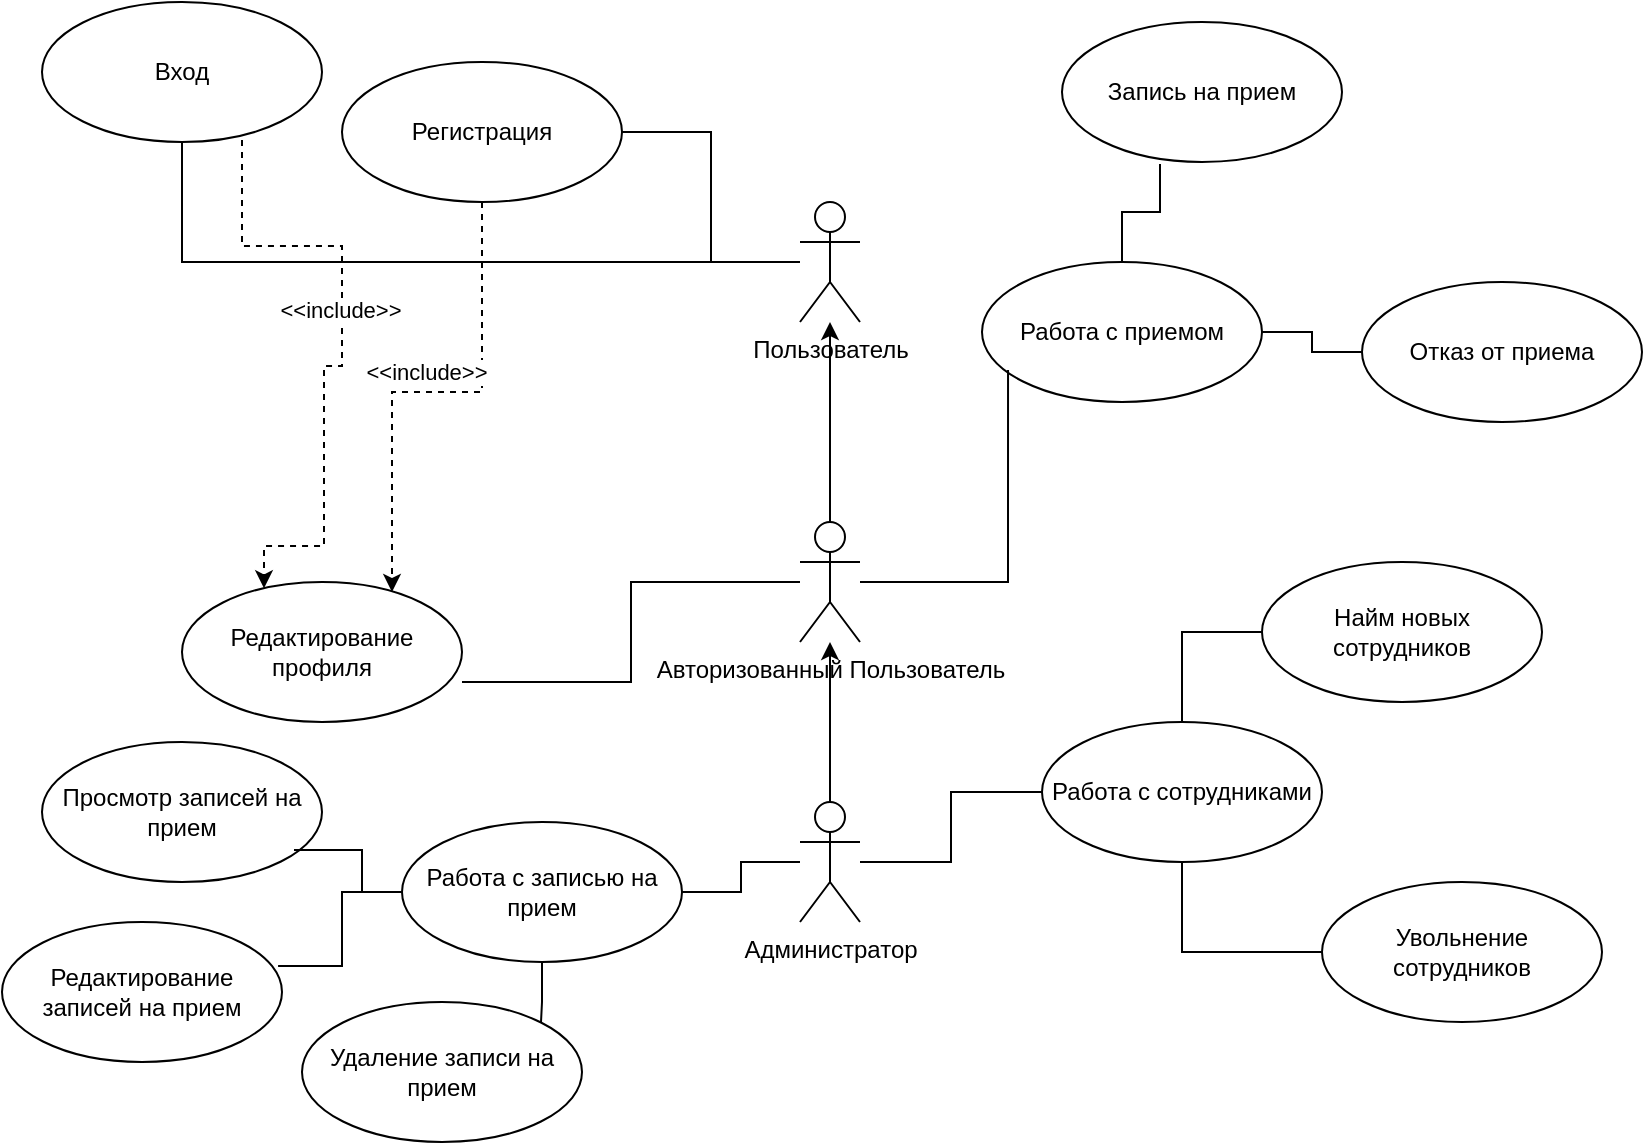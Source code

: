 <mxfile version="22.1.11" type="github">
  <diagram name="Страница — 1" id="c8BIlOREYEmRnEhv_TvF">
    <mxGraphModel dx="1073" dy="596" grid="1" gridSize="10" guides="1" tooltips="1" connect="1" arrows="1" fold="1" page="1" pageScale="1" pageWidth="827" pageHeight="1169" math="0" shadow="0">
      <root>
        <mxCell id="0" />
        <mxCell id="1" parent="0" />
        <mxCell id="hYRrr4-Sz4BPJRICMvsv-11" style="edgeStyle=orthogonalEdgeStyle;rounded=0;orthogonalLoop=1;jettySize=auto;html=1;entryX=1;entryY=0.5;entryDx=0;entryDy=0;endArrow=none;endFill=0;" parent="1" source="hYRrr4-Sz4BPJRICMvsv-1" target="hYRrr4-Sz4BPJRICMvsv-10" edge="1">
          <mxGeometry relative="1" as="geometry" />
        </mxCell>
        <mxCell id="hYRrr4-Sz4BPJRICMvsv-19" style="edgeStyle=orthogonalEdgeStyle;rounded=0;orthogonalLoop=1;jettySize=auto;html=1;endArrow=none;endFill=0;" parent="1" source="hYRrr4-Sz4BPJRICMvsv-1" target="hYRrr4-Sz4BPJRICMvsv-12" edge="1">
          <mxGeometry relative="1" as="geometry" />
        </mxCell>
        <mxCell id="hYRrr4-Sz4BPJRICMvsv-1" value="Пользователь&lt;br&gt;" style="shape=umlActor;verticalLabelPosition=bottom;verticalAlign=top;html=1;outlineConnect=0;" parent="1" vertex="1">
          <mxGeometry x="399" y="120" width="30" height="60" as="geometry" />
        </mxCell>
        <mxCell id="Z6MCVUULJ2Cn2pVvP5oY-2" style="edgeStyle=orthogonalEdgeStyle;rounded=0;orthogonalLoop=1;jettySize=auto;html=1;" edge="1" parent="1" source="hYRrr4-Sz4BPJRICMvsv-5" target="hYRrr4-Sz4BPJRICMvsv-1">
          <mxGeometry relative="1" as="geometry" />
        </mxCell>
        <mxCell id="hYRrr4-Sz4BPJRICMvsv-5" value="Авторизованный Пользователь" style="shape=umlActor;verticalLabelPosition=bottom;verticalAlign=top;html=1;outlineConnect=0;" parent="1" vertex="1">
          <mxGeometry x="399" y="280" width="30" height="60" as="geometry" />
        </mxCell>
        <mxCell id="hYRrr4-Sz4BPJRICMvsv-32" style="edgeStyle=orthogonalEdgeStyle;rounded=0;orthogonalLoop=1;jettySize=auto;html=1;entryX=0;entryY=0.5;entryDx=0;entryDy=0;endArrow=none;endFill=0;" parent="1" source="hYRrr4-Sz4BPJRICMvsv-7" target="hYRrr4-Sz4BPJRICMvsv-27" edge="1">
          <mxGeometry relative="1" as="geometry" />
        </mxCell>
        <mxCell id="hYRrr4-Sz4BPJRICMvsv-38" style="edgeStyle=orthogonalEdgeStyle;rounded=0;orthogonalLoop=1;jettySize=auto;html=1;endArrow=none;endFill=0;" parent="1" source="hYRrr4-Sz4BPJRICMvsv-7" target="hYRrr4-Sz4BPJRICMvsv-37" edge="1">
          <mxGeometry relative="1" as="geometry" />
        </mxCell>
        <mxCell id="Z6MCVUULJ2Cn2pVvP5oY-1" style="edgeStyle=orthogonalEdgeStyle;rounded=0;orthogonalLoop=1;jettySize=auto;html=1;" edge="1" parent="1" source="hYRrr4-Sz4BPJRICMvsv-7" target="hYRrr4-Sz4BPJRICMvsv-5">
          <mxGeometry relative="1" as="geometry" />
        </mxCell>
        <mxCell id="hYRrr4-Sz4BPJRICMvsv-7" value="Администратор" style="shape=umlActor;verticalLabelPosition=bottom;verticalAlign=top;html=1;outlineConnect=0;" parent="1" vertex="1">
          <mxGeometry x="399" y="420" width="30" height="60" as="geometry" />
        </mxCell>
        <mxCell id="hYRrr4-Sz4BPJRICMvsv-10" value="Регистрация" style="ellipse;whiteSpace=wrap;html=1;" parent="1" vertex="1">
          <mxGeometry x="170" y="50" width="140" height="70" as="geometry" />
        </mxCell>
        <mxCell id="hYRrr4-Sz4BPJRICMvsv-14" style="edgeStyle=orthogonalEdgeStyle;rounded=0;orthogonalLoop=1;jettySize=auto;html=1;dashed=1;exitX=0.607;exitY=0.971;exitDx=0;exitDy=0;exitPerimeter=0;" parent="1" target="hYRrr4-Sz4BPJRICMvsv-13" edge="1">
          <mxGeometry relative="1" as="geometry">
            <mxPoint x="114.98" y="70.0" as="sourcePoint" />
            <mxPoint x="130.503" y="302.281" as="targetPoint" />
            <Array as="points">
              <mxPoint x="120" y="70" />
              <mxPoint x="120" y="142" />
              <mxPoint x="170" y="142" />
              <mxPoint x="170" y="202" />
              <mxPoint x="161" y="202" />
              <mxPoint x="161" y="292" />
              <mxPoint x="131" y="292" />
            </Array>
          </mxGeometry>
        </mxCell>
        <mxCell id="hYRrr4-Sz4BPJRICMvsv-16" value="&amp;lt;&amp;lt;include&amp;gt;&amp;gt;" style="edgeLabel;html=1;align=center;verticalAlign=middle;resizable=0;points=[];" parent="hYRrr4-Sz4BPJRICMvsv-14" vertex="1" connectable="0">
          <mxGeometry x="0.022" y="-4" relative="1" as="geometry">
            <mxPoint x="3" y="-14" as="offset" />
          </mxGeometry>
        </mxCell>
        <mxCell id="hYRrr4-Sz4BPJRICMvsv-12" value="Вход" style="ellipse;whiteSpace=wrap;html=1;" parent="1" vertex="1">
          <mxGeometry x="20" y="20" width="140" height="70" as="geometry" />
        </mxCell>
        <mxCell id="hYRrr4-Sz4BPJRICMvsv-13" value="Редактирование профиля" style="ellipse;whiteSpace=wrap;html=1;" parent="1" vertex="1">
          <mxGeometry x="90" y="310" width="140" height="70" as="geometry" />
        </mxCell>
        <mxCell id="hYRrr4-Sz4BPJRICMvsv-15" style="edgeStyle=orthogonalEdgeStyle;rounded=0;orthogonalLoop=1;jettySize=auto;html=1;entryX=0.75;entryY=0.071;entryDx=0;entryDy=0;entryPerimeter=0;dashed=1;" parent="1" source="hYRrr4-Sz4BPJRICMvsv-10" target="hYRrr4-Sz4BPJRICMvsv-13" edge="1">
          <mxGeometry relative="1" as="geometry" />
        </mxCell>
        <mxCell id="hYRrr4-Sz4BPJRICMvsv-18" value="&amp;lt;&amp;lt;include&amp;gt;&amp;gt;" style="edgeLabel;html=1;align=center;verticalAlign=middle;resizable=0;points=[];" parent="hYRrr4-Sz4BPJRICMvsv-15" vertex="1" connectable="0">
          <mxGeometry x="-0.073" y="-1" relative="1" as="geometry">
            <mxPoint x="-12" y="-9" as="offset" />
          </mxGeometry>
        </mxCell>
        <mxCell id="hYRrr4-Sz4BPJRICMvsv-20" style="edgeStyle=orthogonalEdgeStyle;rounded=0;orthogonalLoop=1;jettySize=auto;html=1;entryX=1;entryY=0.714;entryDx=0;entryDy=0;entryPerimeter=0;endArrow=none;endFill=0;" parent="1" source="hYRrr4-Sz4BPJRICMvsv-5" target="hYRrr4-Sz4BPJRICMvsv-13" edge="1">
          <mxGeometry relative="1" as="geometry" />
        </mxCell>
        <mxCell id="hYRrr4-Sz4BPJRICMvsv-26" style="edgeStyle=orthogonalEdgeStyle;rounded=0;orthogonalLoop=1;jettySize=auto;html=1;endArrow=none;endFill=0;" parent="1" source="hYRrr4-Sz4BPJRICMvsv-21" target="hYRrr4-Sz4BPJRICMvsv-25" edge="1">
          <mxGeometry relative="1" as="geometry" />
        </mxCell>
        <mxCell id="hYRrr4-Sz4BPJRICMvsv-21" value="Работа с приемом" style="ellipse;whiteSpace=wrap;html=1;" parent="1" vertex="1">
          <mxGeometry x="490" y="150" width="140" height="70" as="geometry" />
        </mxCell>
        <mxCell id="hYRrr4-Sz4BPJRICMvsv-22" style="edgeStyle=orthogonalEdgeStyle;rounded=0;orthogonalLoop=1;jettySize=auto;html=1;entryX=0.093;entryY=0.771;entryDx=0;entryDy=0;entryPerimeter=0;endArrow=none;endFill=0;" parent="1" source="hYRrr4-Sz4BPJRICMvsv-5" target="hYRrr4-Sz4BPJRICMvsv-21" edge="1">
          <mxGeometry relative="1" as="geometry" />
        </mxCell>
        <mxCell id="hYRrr4-Sz4BPJRICMvsv-23" value="Запись на прием" style="ellipse;whiteSpace=wrap;html=1;" parent="1" vertex="1">
          <mxGeometry x="530" y="30" width="140" height="70" as="geometry" />
        </mxCell>
        <mxCell id="hYRrr4-Sz4BPJRICMvsv-24" style="edgeStyle=orthogonalEdgeStyle;rounded=0;orthogonalLoop=1;jettySize=auto;html=1;entryX=0.35;entryY=1.014;entryDx=0;entryDy=0;entryPerimeter=0;endArrow=none;endFill=0;" parent="1" source="hYRrr4-Sz4BPJRICMvsv-21" target="hYRrr4-Sz4BPJRICMvsv-23" edge="1">
          <mxGeometry relative="1" as="geometry" />
        </mxCell>
        <mxCell id="hYRrr4-Sz4BPJRICMvsv-25" value="Отказ от приема" style="ellipse;whiteSpace=wrap;html=1;" parent="1" vertex="1">
          <mxGeometry x="680" y="160" width="140" height="70" as="geometry" />
        </mxCell>
        <mxCell id="hYRrr4-Sz4BPJRICMvsv-30" style="edgeStyle=orthogonalEdgeStyle;rounded=0;orthogonalLoop=1;jettySize=auto;html=1;entryX=0;entryY=0.5;entryDx=0;entryDy=0;endArrow=none;endFill=0;" parent="1" source="hYRrr4-Sz4BPJRICMvsv-27" target="hYRrr4-Sz4BPJRICMvsv-28" edge="1">
          <mxGeometry relative="1" as="geometry" />
        </mxCell>
        <mxCell id="hYRrr4-Sz4BPJRICMvsv-31" style="edgeStyle=orthogonalEdgeStyle;rounded=0;orthogonalLoop=1;jettySize=auto;html=1;entryX=0;entryY=0.5;entryDx=0;entryDy=0;endArrow=none;endFill=0;" parent="1" source="hYRrr4-Sz4BPJRICMvsv-27" target="hYRrr4-Sz4BPJRICMvsv-29" edge="1">
          <mxGeometry relative="1" as="geometry" />
        </mxCell>
        <mxCell id="hYRrr4-Sz4BPJRICMvsv-27" value="Работа с сотрудниками" style="ellipse;whiteSpace=wrap;html=1;" parent="1" vertex="1">
          <mxGeometry x="520" y="380" width="140" height="70" as="geometry" />
        </mxCell>
        <mxCell id="hYRrr4-Sz4BPJRICMvsv-28" value="Найм новых сотрудников" style="ellipse;whiteSpace=wrap;html=1;" parent="1" vertex="1">
          <mxGeometry x="630" y="300" width="140" height="70" as="geometry" />
        </mxCell>
        <mxCell id="hYRrr4-Sz4BPJRICMvsv-29" value="Увольнение сотрудников" style="ellipse;whiteSpace=wrap;html=1;" parent="1" vertex="1">
          <mxGeometry x="660" y="460" width="140" height="70" as="geometry" />
        </mxCell>
        <mxCell id="hYRrr4-Sz4BPJRICMvsv-33" value="Просмотр записей на прием" style="ellipse;whiteSpace=wrap;html=1;" parent="1" vertex="1">
          <mxGeometry x="20" y="390" width="140" height="70" as="geometry" />
        </mxCell>
        <mxCell id="hYRrr4-Sz4BPJRICMvsv-34" value="Редактирование записей на прием" style="ellipse;whiteSpace=wrap;html=1;" parent="1" vertex="1">
          <mxGeometry y="480" width="140" height="70" as="geometry" />
        </mxCell>
        <mxCell id="hYRrr4-Sz4BPJRICMvsv-36" value="Удаление записи на прием" style="ellipse;whiteSpace=wrap;html=1;" parent="1" vertex="1">
          <mxGeometry x="150" y="520" width="140" height="70" as="geometry" />
        </mxCell>
        <mxCell id="hYRrr4-Sz4BPJRICMvsv-40" style="edgeStyle=orthogonalEdgeStyle;rounded=0;orthogonalLoop=1;jettySize=auto;html=1;entryX=1;entryY=0;entryDx=0;entryDy=0;endArrow=none;endFill=0;" parent="1" source="hYRrr4-Sz4BPJRICMvsv-37" target="hYRrr4-Sz4BPJRICMvsv-36" edge="1">
          <mxGeometry relative="1" as="geometry" />
        </mxCell>
        <mxCell id="hYRrr4-Sz4BPJRICMvsv-37" value="Работа с записью на прием" style="ellipse;whiteSpace=wrap;html=1;" parent="1" vertex="1">
          <mxGeometry x="200" y="430" width="140" height="70" as="geometry" />
        </mxCell>
        <mxCell id="hYRrr4-Sz4BPJRICMvsv-39" style="edgeStyle=orthogonalEdgeStyle;rounded=0;orthogonalLoop=1;jettySize=auto;html=1;entryX=0.9;entryY=0.771;entryDx=0;entryDy=0;entryPerimeter=0;endArrow=none;endFill=0;" parent="1" source="hYRrr4-Sz4BPJRICMvsv-37" target="hYRrr4-Sz4BPJRICMvsv-33" edge="1">
          <mxGeometry relative="1" as="geometry" />
        </mxCell>
        <mxCell id="hYRrr4-Sz4BPJRICMvsv-41" style="edgeStyle=orthogonalEdgeStyle;rounded=0;orthogonalLoop=1;jettySize=auto;html=1;entryX=0.986;entryY=0.314;entryDx=0;entryDy=0;entryPerimeter=0;endArrow=none;endFill=0;" parent="1" source="hYRrr4-Sz4BPJRICMvsv-37" target="hYRrr4-Sz4BPJRICMvsv-34" edge="1">
          <mxGeometry relative="1" as="geometry" />
        </mxCell>
      </root>
    </mxGraphModel>
  </diagram>
</mxfile>

